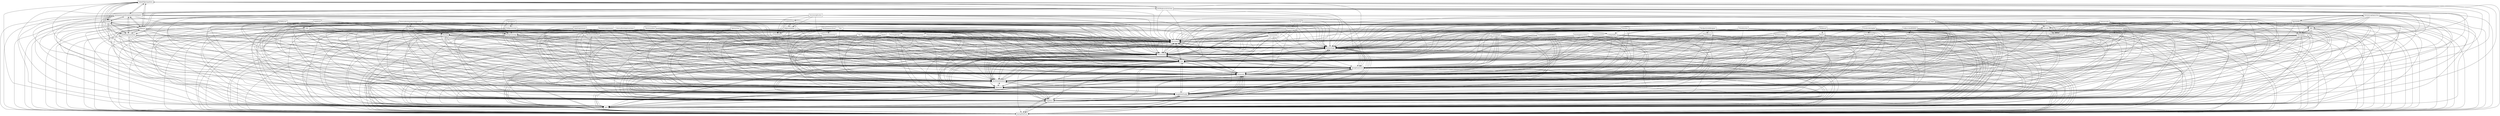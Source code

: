 digraph{
graph [rankdir=TB];
node [shape=box];
edge [arrowhead=normal];
0[label="Performancecritical",]
1[label="Onlinepayments",]
2[label="Persistence",]
3[label="Relationaldata",]
4[label="Thirdpartywebdesigner",]
5[label="Existingdataschema",]
6[label="Newdata",]
7[label="Bulkemail",]
8[label="Newmessagingsystem",]
9[label="Springbatch",]
10[label="Integrationwithexistingsystems",]
11[label="YQL",]
12[label="Bulkprocessing",]
13[label="Opensystem",]
14[label="Businesslogic",]
15[label="SpringWebFlow",]
16[label="Legalrequirement",]
17[label="AJAX",]
18[label="DOMParser",]
19[label="Externalhostingathostingprovider",]
20[label="Loadbalancing",]
21[label="Pageflows",]
22[label="JMS",]
23[label="Businesscontinuity",]
24[label="Security",]
25[label="Email",]
26[label="Newdesign",]
27[label="GoogleWebToolkit",]
28[label="Hibernate",]
29[label="Internalhostingatcustomer",]
30[label="Performancetesting",]
31[label="Distributedtransactions",]
32[label="Highavailability",]
33[label="ApacheMQ",]
34[label="Dataprocessing",]
35[label="NakedObjectspattern",]
36[label="JQuery",]
37[label="Existingdesign",]
38[label="Existingdata",]
39[label="Manualtransformationsbetweenlayers",]
40[label="Lookuptables",]
41[label="Relationaldatabase",]
42[label="Usersessions",]
43[label="Transactions",]
44[label="Existingmessagingsystem",]
45[label="Customlogic",]
46[label="Datamodel",]
47[label="JSONtoJavaconversions",]
48[label="Automatictransformationsbetweenlayers",]
49[label="Springframework",]
50[label="Transactionsecurity",]
51[label="Droolsrulesengine",]
52[label="SelfprovidedRDBMS",]
53[label="Messaging",]
54[label="JSONrepresentation",]
55[label="Businessrequirement",]
56[label="CustomerprovidedRDBMS",]
57[label="Datasecurity",]
58[label="JPAbeans",]
59[label="Core",]
60[label="New",]
61[label="Sessionreplication",]
62[label="SAXParser",]
63[label="Dataconversion",]
64[label="Text",]
65[label="jsonlib",]
66[label="HSQLDB",]
67[label="Existing",]
68[label="Hosting",]
69[label="Presentation",]
70[label="Closedsystem",]
71[label="Clustering",]
72[label="Tomcat",]
73[label="XML",]
74[label="Businessrules",]
75[label="Identitymanagement",]
76[label="Newdataschema",]
0->2[label="",]
0->14[label="",]
0->15[label="",]
0->17[label="",]
0->21[label="",]
0->27[label="",]
0->28[label="",]
0->30[label="",]
0->41[label="",]
0->46[label="",]
0->49[label="",]
0->59[label="",]
0->69[label="",]
1->2[label="",]
1->14[label="",]
1->15[label="",]
1->17[label="",]
1->21[label="",]
1->27[label="",]
1->28[label="",]
1->41[label="",]
1->46[label="",]
1->49[label="",]
1->59[label="",]
1->69[label="",]
2->14[label="",]
2->15[label="",]
2->17[label="",]
2->21[label="",]
2->27[label="",]
2->28[label="",]
2->41[label="",]
2->46[label="",]
2->49[label="",]
2->59[label="",]
2->69[label="",]
3->2[label="",]
3->14[label="",]
3->15[label="",]
3->17[label="",]
3->21[label="",]
3->27[label="",]
3->28[label="",]
3->34[label="",]
3->41[label="",]
3->46[label="",]
3->49[label="",]
3->59[label="",]
3->69[label="",]
4->2[label="",]
4->14[label="",]
4->15[label="",]
4->17[label="",]
4->21[label="",]
4->26[label="",]
4->27[label="",]
4->28[label="",]
4->41[label="",]
4->46[label="",]
4->49[label="",]
4->59[label="",]
4->69[label="",]
5->2[label="",]
5->14[label="",]
5->15[label="",]
5->17[label="",]
5->21[label="",]
5->27[label="",]
5->28[label="",]
5->41[label="",]
5->46[label="",]
5->49[label="",]
5->59[label="",]
5->69[label="",]
6->2[label="",]
6->14[label="",]
6->15[label="",]
6->17[label="",]
6->21[label="",]
6->27[label="",]
6->28[label="",]
6->40[label="",]
6->41[label="",]
6->46[label="",]
6->49[label="",]
6->59[label="",]
6->69[label="",]
7->2[label="",]
7->14[label="",]
7->15[label="",]
7->17[label="",]
7->21[label="",]
7->25[label="",]
7->27[label="",]
7->28[label="",]
7->41[label="",]
7->46[label="",]
7->49[label="",]
7->59[label="",]
7->69[label="",]
8->2[label="",]
8->14[label="",]
8->15[label="",]
8->17[label="",]
8->21[label="",]
8->22[label="",]
8->27[label="",]
8->28[label="",]
8->33[label="",]
8->41[label="",]
8->46[label="",]
8->49[label="",]
8->53[label="",]
8->59[label="",]
8->69[label="",]
9->2[label="",]
9->12[label="",]
9->14[label="",]
9->15[label="",]
9->17[label="",]
9->21[label="",]
9->27[label="",]
9->28[label="",]
9->34[label="",]
9->41[label="",]
9->46[label="",]
9->49[label="",]
9->59[label="",]
9->69[label="",]
10->2[label="",]
10->14[label="",]
10->15[label="",]
10->17[label="",]
10->21[label="",]
10->27[label="",]
10->28[label="",]
10->41[label="",]
10->46[label="",]
10->49[label="",]
10->59[label="",]
10->69[label="",]
11->2[label="",]
11->14[label="",]
11->15[label="",]
11->17[label="",]
11->21[label="",]
11->27[label="",]
11->28[label="",]
11->41[label="",]
11->46[label="",]
11->49[label="",]
11->59[label="",]
11->69[label="",]
12->2[label="",]
12->9[label="",]
12->14[label="",]
12->15[label="",]
12->17[label="",]
12->21[label="",]
12->27[label="",]
12->28[label="",]
12->34[label="",]
12->41[label="",]
12->46[label="",]
12->49[label="",]
12->59[label="",]
12->69[label="",]
13->2[label="",]
13->10[label="",]
13->14[label="",]
13->15[label="",]
13->17[label="",]
13->21[label="",]
13->27[label="",]
13->28[label="",]
13->41[label="",]
13->46[label="",]
13->49[label="",]
13->59[label="",]
13->69[label="",]
14->2[label="",]
14->15[label="",]
14->17[label="",]
14->21[label="",]
14->27[label="",]
14->28[label="",]
14->41[label="",]
14->46[label="",]
14->49[label="",]
14->59[label="",]
14->69[label="",]
15->2[label="",]
15->14[label="",]
15->17[label="",]
15->21[label="",]
15->27[label="",]
15->28[label="",]
15->41[label="",]
15->46[label="",]
15->49[label="",]
15->59[label="",]
15->69[label="",]
16->2[label="",]
16->14[label="",]
16->15[label="",]
16->17[label="",]
16->21[label="",]
16->23[label="",]
16->27[label="",]
16->28[label="",]
16->41[label="",]
16->46[label="",]
16->49[label="",]
16->59[label="",]
16->69[label="",]
17->2[label="",]
17->14[label="",]
17->15[label="",]
17->21[label="",]
17->27[label="",]
17->28[label="",]
17->41[label="",]
17->46[label="",]
17->49[label="",]
17->59[label="",]
17->69[label="",]
18->2[label="",]
18->14[label="",]
18->15[label="",]
18->17[label="",]
18->21[label="",]
18->27[label="",]
18->28[label="",]
18->34[label="",]
18->41[label="",]
18->46[label="",]
18->49[label="",]
18->59[label="",]
18->69[label="",]
18->73[label="",]
19->2[label="",]
19->14[label="",]
19->15[label="",]
19->17[label="",]
19->21[label="",]
19->27[label="",]
19->28[label="",]
19->41[label="",]
19->46[label="",]
19->49[label="",]
19->59[label="",]
19->68[label="",]
19->69[label="",]
19->72[label="",]
20->2[label="",]
20->14[label="",]
20->15[label="",]
20->17[label="",]
20->21[label="",]
20->27[label="",]
20->28[label="",]
20->32[label="",]
20->41[label="",]
20->46[label="",]
20->49[label="",]
20->59[label="",]
20->69[label="",]
20->71[label="",]
21->2[label="",]
21->14[label="",]
21->15[label="",]
21->17[label="",]
21->27[label="",]
21->28[label="",]
21->41[label="",]
21->46[label="",]
21->49[label="",]
21->59[label="",]
21->69[label="",]
22->2[label="",]
22->14[label="",]
22->15[label="",]
22->17[label="",]
22->21[label="",]
22->27[label="",]
22->28[label="",]
22->41[label="",]
22->46[label="",]
22->49[label="",]
22->53[label="",]
22->59[label="",]
22->69[label="",]
23->2[label="",]
23->14[label="",]
23->15[label="",]
23->17[label="",]
23->21[label="",]
23->27[label="",]
23->28[label="",]
23->41[label="",]
23->46[label="",]
23->49[label="",]
23->59[label="",]
23->69[label="",]
24->2[label="",]
24->14[label="",]
24->15[label="",]
24->17[label="",]
24->21[label="",]
24->27[label="",]
24->28[label="",]
24->41[label="",]
24->46[label="",]
24->49[label="",]
24->59[label="",]
24->69[label="",]
24->75[label="",]
25->2[label="",]
25->14[label="",]
25->15[label="",]
25->17[label="",]
25->21[label="",]
25->27[label="",]
25->28[label="",]
25->41[label="",]
25->46[label="",]
25->49[label="",]
25->59[label="",]
25->69[label="",]
26->2[label="",]
26->4[label="",]
26->14[label="",]
26->15[label="",]
26->17[label="",]
26->21[label="",]
26->27[label="",]
26->28[label="",]
26->41[label="",]
26->46[label="",]
26->49[label="",]
26->59[label="",]
26->69[label="",]
27->2[label="",]
27->14[label="",]
27->15[label="",]
27->17[label="",]
27->21[label="",]
27->28[label="",]
27->41[label="",]
27->46[label="",]
27->49[label="",]
27->59[label="",]
27->69[label="",]
28->2[label="",]
28->14[label="",]
28->15[label="",]
28->17[label="",]
28->21[label="",]
28->27[label="",]
28->41[label="",]
28->46[label="",]
28->49[label="",]
28->59[label="",]
28->69[label="",]
29->2[label="",]
29->14[label="",]
29->15[label="",]
29->17[label="",]
29->21[label="",]
29->27[label="",]
29->28[label="",]
29->41[label="",]
29->46[label="",]
29->49[label="",]
29->59[label="",]
29->68[label="",]
29->69[label="",]
30->0[label="",]
30->2[label="",]
30->14[label="",]
30->15[label="",]
30->17[label="",]
30->21[label="",]
30->27[label="",]
30->28[label="",]
30->41[label="",]
30->46[label="",]
30->49[label="",]
30->59[label="",]
30->69[label="",]
31->2[label="",]
31->14[label="",]
31->15[label="",]
31->17[label="",]
31->21[label="",]
31->27[label="",]
31->28[label="",]
31->41[label="",]
31->43[label="",]
31->46[label="",]
31->49[label="",]
31->59[label="",]
31->69[label="",]
32->2[label="",]
32->14[label="",]
32->15[label="",]
32->17[label="",]
32->20[label="",]
32->21[label="",]
32->27[label="",]
32->28[label="",]
32->41[label="",]
32->46[label="",]
32->49[label="",]
32->59[label="",]
32->69[label="",]
32->71[label="",]
33->2[label="",]
33->8[label="",]
33->14[label="",]
33->15[label="",]
33->17[label="",]
33->21[label="",]
33->22[label="",]
33->27[label="",]
33->28[label="",]
33->41[label="",]
33->46[label="",]
33->49[label="",]
33->53[label="",]
33->59[label="",]
33->69[label="",]
34->2[label="",]
34->14[label="",]
34->15[label="",]
34->17[label="",]
34->21[label="",]
34->27[label="",]
34->28[label="",]
34->41[label="",]
34->46[label="",]
34->49[label="",]
34->59[label="",]
34->69[label="",]
35->2[label="",]
35->14[label="",]
35->15[label="",]
35->17[label="",]
35->21[label="",]
35->27[label="",]
35->28[label="",]
35->41[label="",]
35->46[label="",]
35->47[label="",]
35->48[label="",]
35->49[label="",]
35->54[label="",]
35->58[label="",]
35->59[label="",]
35->65[label="",]
35->69[label="",]
36->2[label="",]
36->14[label="",]
36->15[label="",]
36->17[label="",]
36->21[label="",]
36->27[label="",]
36->28[label="",]
36->41[label="",]
36->46[label="",]
36->49[label="",]
36->59[label="",]
36->69[label="",]
37->2[label="",]
37->14[label="",]
37->15[label="",]
37->17[label="",]
37->21[label="",]
37->27[label="",]
37->28[label="",]
37->41[label="",]
37->46[label="",]
37->49[label="",]
37->59[label="",]
37->69[label="",]
38->2[label="",]
38->14[label="",]
38->15[label="",]
38->17[label="",]
38->21[label="",]
38->27[label="",]
38->28[label="",]
38->40[label="",]
38->41[label="",]
38->46[label="",]
38->49[label="",]
38->59[label="",]
38->69[label="",]
39->2[label="",]
39->14[label="",]
39->15[label="",]
39->17[label="",]
39->21[label="",]
39->27[label="",]
39->28[label="",]
39->41[label="",]
39->46[label="",]
39->49[label="",]
39->59[label="",]
39->69[label="",]
40->2[label="",]
40->14[label="",]
40->15[label="",]
40->17[label="",]
40->21[label="",]
40->27[label="",]
40->28[label="",]
40->41[label="",]
40->46[label="",]
40->49[label="",]
40->59[label="",]
40->69[label="",]
41->2[label="",]
41->14[label="",]
41->15[label="",]
41->17[label="",]
41->21[label="",]
41->27[label="",]
41->28[label="",]
41->46[label="",]
41->49[label="",]
41->59[label="",]
41->69[label="",]
42->2[label="",]
42->14[label="",]
42->15[label="",]
42->17[label="",]
42->21[label="",]
42->27[label="",]
42->28[label="",]
42->41[label="",]
42->46[label="",]
42->49[label="",]
42->59[label="",]
42->69[label="",]
43->2[label="",]
43->14[label="",]
43->15[label="",]
43->17[label="",]
43->21[label="",]
43->27[label="",]
43->28[label="",]
43->41[label="",]
43->46[label="",]
43->49[label="",]
43->59[label="",]
43->69[label="",]
44->2[label="",]
44->14[label="",]
44->15[label="",]
44->17[label="",]
44->21[label="",]
44->22[label="",]
44->27[label="",]
44->28[label="",]
44->41[label="",]
44->46[label="",]
44->49[label="",]
44->53[label="",]
44->59[label="",]
44->69[label="",]
45->2[label="",]
45->14[label="",]
45->15[label="",]
45->17[label="",]
45->21[label="",]
45->27[label="",]
45->28[label="",]
45->41[label="",]
45->46[label="",]
45->49[label="",]
45->59[label="",]
45->69[label="",]
46->2[label="",]
46->14[label="",]
46->15[label="",]
46->17[label="",]
46->21[label="",]
46->27[label="",]
46->28[label="",]
46->41[label="",]
46->49[label="",]
46->59[label="",]
46->69[label="",]
47->2[label="",]
47->14[label="",]
47->15[label="",]
47->17[label="",]
47->21[label="",]
47->27[label="",]
47->28[label="",]
47->35[label="",]
47->41[label="",]
47->46[label="",]
47->48[label="",]
47->49[label="",]
47->54[label="",]
47->58[label="",]
47->59[label="",]
47->65[label="",]
47->69[label="",]
48->2[label="",]
48->14[label="",]
48->15[label="",]
48->17[label="",]
48->21[label="",]
48->27[label="",]
48->28[label="",]
48->35[label="",]
48->41[label="",]
48->46[label="",]
48->47[label="",]
48->49[label="",]
48->54[label="",]
48->58[label="",]
48->59[label="",]
48->65[label="",]
48->69[label="",]
49->2[label="",]
49->14[label="",]
49->15[label="",]
49->17[label="",]
49->21[label="",]
49->27[label="",]
49->28[label="",]
49->41[label="",]
49->46[label="",]
49->59[label="",]
49->69[label="",]
50->2[label="",]
50->14[label="",]
50->15[label="",]
50->17[label="",]
50->21[label="",]
50->24[label="",]
50->27[label="",]
50->28[label="",]
50->41[label="",]
50->46[label="",]
50->49[label="",]
50->59[label="",]
50->69[label="",]
50->75[label="",]
51->2[label="",]
51->14[label="",]
51->15[label="",]
51->17[label="",]
51->21[label="",]
51->27[label="",]
51->28[label="",]
51->41[label="",]
51->46[label="",]
51->49[label="",]
51->59[label="",]
51->69[label="",]
51->74[label="",]
52->2[label="",]
52->14[label="",]
52->15[label="",]
52->17[label="",]
52->21[label="",]
52->27[label="",]
52->28[label="",]
52->41[label="",]
52->46[label="",]
52->49[label="",]
52->59[label="",]
52->66[label="",]
52->69[label="",]
53->2[label="",]
53->14[label="",]
53->15[label="",]
53->17[label="",]
53->21[label="",]
53->22[label="",]
53->27[label="",]
53->28[label="",]
53->41[label="",]
53->46[label="",]
53->49[label="",]
53->59[label="",]
53->69[label="",]
54->2[label="",]
54->14[label="",]
54->15[label="",]
54->17[label="",]
54->21[label="",]
54->27[label="",]
54->28[label="",]
54->35[label="",]
54->41[label="",]
54->46[label="",]
54->47[label="",]
54->48[label="",]
54->49[label="",]
54->58[label="",]
54->59[label="",]
54->65[label="",]
54->69[label="",]
55->2[label="",]
55->14[label="",]
55->15[label="",]
55->17[label="",]
55->21[label="",]
55->23[label="",]
55->27[label="",]
55->28[label="",]
55->41[label="",]
55->46[label="",]
55->49[label="",]
55->59[label="",]
55->69[label="",]
56->2[label="",]
56->14[label="",]
56->15[label="",]
56->17[label="",]
56->21[label="",]
56->27[label="",]
56->28[label="",]
56->41[label="",]
56->46[label="",]
56->49[label="",]
56->59[label="",]
56->69[label="",]
57->2[label="",]
57->14[label="",]
57->15[label="",]
57->17[label="",]
57->21[label="",]
57->24[label="",]
57->27[label="",]
57->28[label="",]
57->41[label="",]
57->46[label="",]
57->49[label="",]
57->59[label="",]
57->69[label="",]
57->75[label="",]
58->2[label="",]
58->14[label="",]
58->15[label="",]
58->17[label="",]
58->21[label="",]
58->27[label="",]
58->28[label="",]
58->35[label="",]
58->41[label="",]
58->46[label="",]
58->47[label="",]
58->48[label="",]
58->49[label="",]
58->54[label="",]
58->59[label="",]
58->65[label="",]
58->69[label="",]
59->2[label="",]
59->14[label="",]
59->15[label="",]
59->17[label="",]
59->21[label="",]
59->27[label="",]
59->28[label="",]
59->41[label="",]
59->46[label="",]
59->49[label="",]
59->69[label="",]
60->2[label="",]
60->14[label="",]
60->15[label="",]
60->17[label="",]
60->21[label="",]
60->24[label="",]
60->27[label="",]
60->28[label="",]
60->41[label="",]
60->46[label="",]
60->49[label="",]
60->59[label="",]
60->69[label="",]
60->75[label="",]
61->2[label="",]
61->14[label="",]
61->15[label="",]
61->17[label="",]
61->20[label="",]
61->21[label="",]
61->27[label="",]
61->28[label="",]
61->32[label="",]
61->41[label="",]
61->46[label="",]
61->49[label="",]
61->59[label="",]
61->69[label="",]
61->71[label="",]
62->2[label="",]
62->14[label="",]
62->15[label="",]
62->17[label="",]
62->21[label="",]
62->27[label="",]
62->28[label="",]
62->34[label="",]
62->41[label="",]
62->46[label="",]
62->49[label="",]
62->59[label="",]
62->69[label="",]
62->73[label="",]
63->2[label="",]
63->14[label="",]
63->15[label="",]
63->17[label="",]
63->21[label="",]
63->27[label="",]
63->28[label="",]
63->38[label="",]
63->40[label="",]
63->41[label="",]
63->46[label="",]
63->49[label="",]
63->59[label="",]
63->69[label="",]
64->2[label="",]
64->14[label="",]
64->15[label="",]
64->17[label="",]
64->21[label="",]
64->27[label="",]
64->28[label="",]
64->34[label="",]
64->41[label="",]
64->46[label="",]
64->49[label="",]
64->59[label="",]
64->69[label="",]
65->2[label="",]
65->14[label="",]
65->15[label="",]
65->17[label="",]
65->21[label="",]
65->27[label="",]
65->28[label="",]
65->35[label="",]
65->41[label="",]
65->46[label="",]
65->47[label="",]
65->48[label="",]
65->49[label="",]
65->54[label="",]
65->58[label="",]
65->59[label="",]
65->69[label="",]
66->2[label="",]
66->14[label="",]
66->15[label="",]
66->17[label="",]
66->21[label="",]
66->27[label="",]
66->28[label="",]
66->41[label="",]
66->46[label="",]
66->49[label="",]
66->52[label="",]
66->59[label="",]
66->69[label="",]
67->2[label="",]
67->14[label="",]
67->15[label="",]
67->17[label="",]
67->21[label="",]
67->24[label="",]
67->27[label="",]
67->28[label="",]
67->41[label="",]
67->46[label="",]
67->49[label="",]
67->59[label="",]
67->69[label="",]
67->75[label="",]
68->2[label="",]
68->14[label="",]
68->15[label="",]
68->17[label="",]
68->21[label="",]
68->27[label="",]
68->28[label="",]
68->41[label="",]
68->46[label="",]
68->49[label="",]
68->59[label="",]
68->69[label="",]
69->2[label="",]
69->14[label="",]
69->15[label="",]
69->17[label="",]
69->21[label="",]
69->27[label="",]
69->28[label="",]
69->41[label="",]
69->46[label="",]
69->49[label="",]
69->59[label="",]
70->2[label="",]
70->10[label="",]
70->14[label="",]
70->15[label="",]
70->17[label="",]
70->21[label="",]
70->27[label="",]
70->28[label="",]
70->41[label="",]
70->46[label="",]
70->49[label="",]
70->59[label="",]
70->69[label="",]
71->2[label="",]
71->14[label="",]
71->15[label="",]
71->17[label="",]
71->20[label="",]
71->21[label="",]
71->27[label="",]
71->28[label="",]
71->32[label="",]
71->41[label="",]
71->46[label="",]
71->49[label="",]
71->59[label="",]
71->69[label="",]
72->2[label="",]
72->14[label="",]
72->15[label="",]
72->17[label="",]
72->19[label="",]
72->21[label="",]
72->27[label="",]
72->28[label="",]
72->41[label="",]
72->46[label="",]
72->49[label="",]
72->59[label="",]
72->68[label="",]
72->69[label="",]
73->2[label="",]
73->14[label="",]
73->15[label="",]
73->17[label="",]
73->21[label="",]
73->27[label="",]
73->28[label="",]
73->34[label="",]
73->41[label="",]
73->46[label="",]
73->49[label="",]
73->59[label="",]
73->69[label="",]
74->2[label="",]
74->14[label="",]
74->15[label="",]
74->17[label="",]
74->21[label="",]
74->27[label="",]
74->28[label="",]
74->41[label="",]
74->46[label="",]
74->49[label="",]
74->51[label="",]
74->59[label="",]
74->69[label="",]
75->2[label="",]
75->14[label="",]
75->15[label="",]
75->17[label="",]
75->21[label="",]
75->24[label="",]
75->27[label="",]
75->28[label="",]
75->41[label="",]
75->46[label="",]
75->49[label="",]
75->59[label="",]
75->69[label="",]
76->2[label="",]
76->14[label="",]
76->15[label="",]
76->17[label="",]
76->21[label="",]
76->27[label="",]
76->28[label="",]
76->41[label="",]
76->46[label="",]
76->49[label="",]
76->59[label="",]
76->69[label="",]
}
